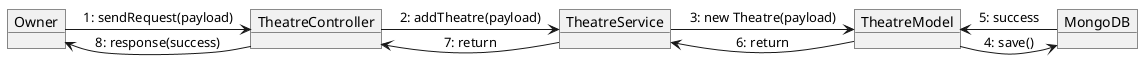 @startuml
object Owner
object TheatreController
object TheatreService
object TheatreModel
object MongoDB

Owner -> TheatreController : 1: sendRequest(payload)
TheatreController -> TheatreService : 2: addTheatre(payload)
TheatreService -> TheatreModel : 3: new Theatre(payload)
TheatreModel -> MongoDB : 4: save()
MongoDB --> TheatreModel : 5: success
TheatreModel --> TheatreService : 6: return
TheatreService --> TheatreController : 7: return
TheatreController --> Owner : 8: response(success)
@enduml
